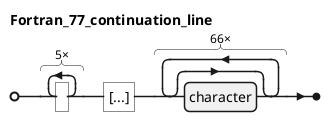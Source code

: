 {
  "sha1": "nv31t58h0530pv95tv9b062gog8s2kl",
  "insertion": {
    "when": "2024-06-04T17:28:39.089Z",
    "url": "https://forum.plantuml.net/16750/ebnf-allow-full-repetition-management-with-repetition-symbol",
    "user": "plantuml@gmail.com"
  }
}
@startebnf
Fortran_77_continuation_line = 5 * " ",  '[...]', 66 * [character];
@endebnf
